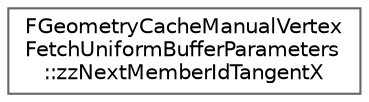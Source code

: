 digraph "Graphical Class Hierarchy"
{
 // INTERACTIVE_SVG=YES
 // LATEX_PDF_SIZE
  bgcolor="transparent";
  edge [fontname=Helvetica,fontsize=10,labelfontname=Helvetica,labelfontsize=10];
  node [fontname=Helvetica,fontsize=10,shape=box,height=0.2,width=0.4];
  rankdir="LR";
  Node0 [id="Node000000",label="FGeometryCacheManualVertex\lFetchUniformBufferParameters\l::zzNextMemberIdTangentX",height=0.2,width=0.4,color="grey40", fillcolor="white", style="filled",URL="$d1/db2/structFGeometryCacheManualVertexFetchUniformBufferParameters_1_1zzNextMemberIdTangentX.html",tooltip=" "];
}
